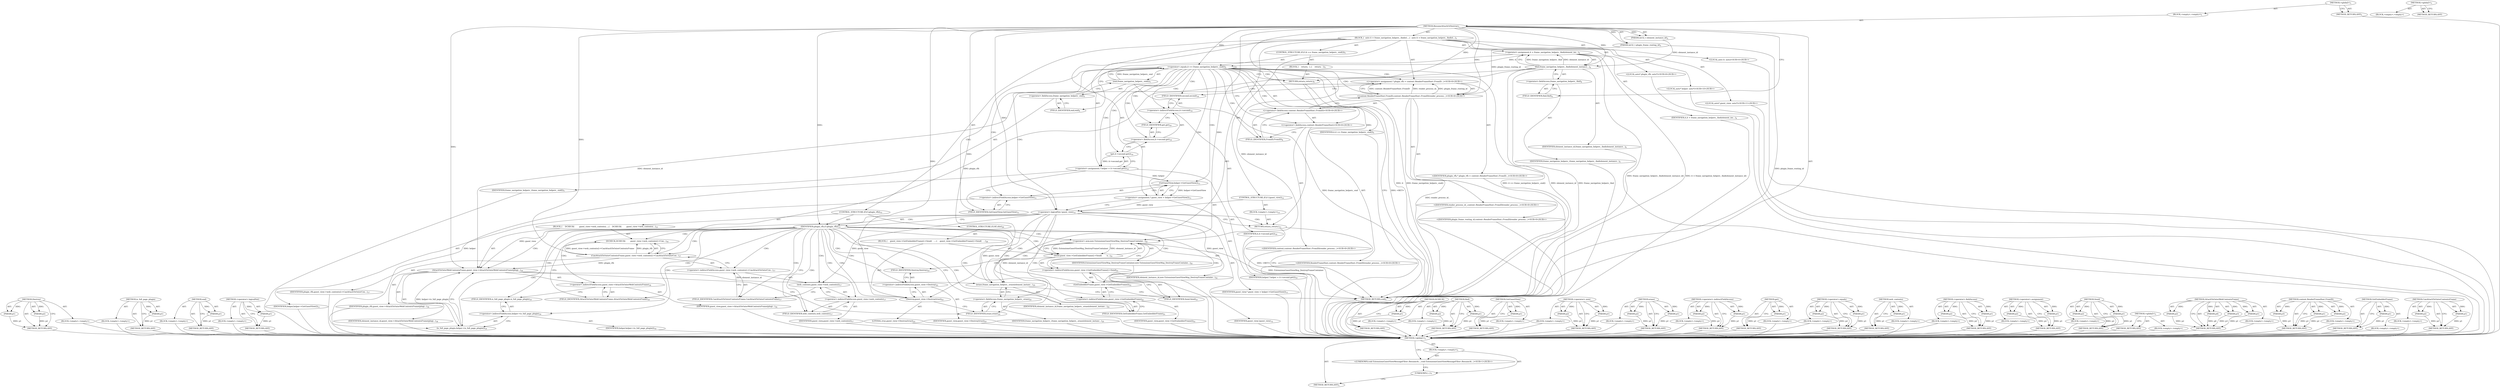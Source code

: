 digraph "&lt;global&gt;" {
vulnerable_217 [label=<(METHOD,Destroy)>];
vulnerable_218 [label=<(PARAM,p1)>];
vulnerable_219 [label=<(PARAM,p2)>];
vulnerable_220 [label=<(BLOCK,&lt;empty&gt;,&lt;empty&gt;)>];
vulnerable_221 [label=<(METHOD_RETURN,ANY)>];
vulnerable_199 [label=<(METHOD,is_full_page_plugin)>];
vulnerable_200 [label=<(PARAM,p1)>];
vulnerable_201 [label=<(BLOCK,&lt;empty&gt;,&lt;empty&gt;)>];
vulnerable_202 [label=<(METHOD_RETURN,ANY)>];
vulnerable_152 [label=<(METHOD,end)>];
vulnerable_153 [label=<(PARAM,p1)>];
vulnerable_154 [label=<(BLOCK,&lt;empty&gt;,&lt;empty&gt;)>];
vulnerable_155 [label=<(METHOD_RETURN,ANY)>];
vulnerable_175 [label=<(METHOD,&lt;operator&gt;.logicalNot)>];
vulnerable_176 [label=<(PARAM,p1)>];
vulnerable_177 [label=<(BLOCK,&lt;empty&gt;,&lt;empty&gt;)>];
vulnerable_178 [label=<(METHOD_RETURN,ANY)>];
vulnerable_6 [label=<(METHOD,&lt;global&gt;)<SUB>1</SUB>>];
vulnerable_7 [label=<(BLOCK,&lt;empty&gt;,&lt;empty&gt;)<SUB>1</SUB>>];
vulnerable_8 [label=<(METHOD,ResumeAttachOrDestroy)<SUB>1</SUB>>];
vulnerable_9 [label=<(PARAM,int32_t element_instance_id)<SUB>2</SUB>>];
vulnerable_10 [label=<(PARAM,int32_t plugin_frame_routing_id)<SUB>3</SUB>>];
vulnerable_11 [label=<(BLOCK,{
  auto it = frame_navigation_helpers_.find(el...,{
  auto it = frame_navigation_helpers_.find(el...)<SUB>3</SUB>>];
vulnerable_12 [label="<(LOCAL,auto it: auto)<SUB>4</SUB>>"];
vulnerable_13 [label=<(&lt;operator&gt;.assignment,it = frame_navigation_helpers_.find(element_ins...)<SUB>4</SUB>>];
vulnerable_14 [label=<(IDENTIFIER,it,it = frame_navigation_helpers_.find(element_ins...)<SUB>4</SUB>>];
vulnerable_15 [label=<(find,frame_navigation_helpers_.find(element_instance...)<SUB>4</SUB>>];
vulnerable_16 [label=<(&lt;operator&gt;.fieldAccess,frame_navigation_helpers_.find)<SUB>4</SUB>>];
vulnerable_17 [label=<(IDENTIFIER,frame_navigation_helpers_,frame_navigation_helpers_.find(element_instance...)<SUB>4</SUB>>];
vulnerable_18 [label=<(FIELD_IDENTIFIER,find,find)<SUB>4</SUB>>];
vulnerable_19 [label=<(IDENTIFIER,element_instance_id,frame_navigation_helpers_.find(element_instance...)<SUB>4</SUB>>];
vulnerable_20 [label=<(CONTROL_STRUCTURE,IF,if (it == frame_navigation_helpers_.end()))<SUB>5</SUB>>];
vulnerable_21 [label=<(&lt;operator&gt;.equals,it == frame_navigation_helpers_.end())<SUB>5</SUB>>];
vulnerable_22 [label=<(IDENTIFIER,it,it == frame_navigation_helpers_.end())<SUB>5</SUB>>];
vulnerable_23 [label=<(end,frame_navigation_helpers_.end())<SUB>5</SUB>>];
vulnerable_24 [label=<(&lt;operator&gt;.fieldAccess,frame_navigation_helpers_.end)<SUB>5</SUB>>];
vulnerable_25 [label=<(IDENTIFIER,frame_navigation_helpers_,frame_navigation_helpers_.end())<SUB>5</SUB>>];
vulnerable_26 [label=<(FIELD_IDENTIFIER,end,end)<SUB>5</SUB>>];
vulnerable_27 [label=<(BLOCK,{
    return;
  },{
    return;
  })<SUB>5</SUB>>];
vulnerable_28 [label=<(RETURN,return;,return;)<SUB>6</SUB>>];
vulnerable_29 [label="<(LOCAL,auto* plugin_rfh: auto*)<SUB>8</SUB>>"];
vulnerable_30 [label="<(&lt;operator&gt;.assignment,* plugin_rfh = content::RenderFrameHost::FromID...)<SUB>8</SUB>>"];
vulnerable_31 [label="<(IDENTIFIER,plugin_rfh,* plugin_rfh = content::RenderFrameHost::FromID...)<SUB>8</SUB>>"];
vulnerable_32 [label="<(content.RenderFrameHost.FromID,content::RenderFrameHost::FromID(render_process...)<SUB>8</SUB>>"];
vulnerable_33 [label="<(&lt;operator&gt;.fieldAccess,content::RenderFrameHost::FromID)<SUB>8</SUB>>"];
vulnerable_34 [label="<(&lt;operator&gt;.fieldAccess,content::RenderFrameHost)<SUB>8</SUB>>"];
vulnerable_35 [label="<(IDENTIFIER,content,content::RenderFrameHost::FromID(render_process...)<SUB>8</SUB>>"];
vulnerable_36 [label="<(IDENTIFIER,RenderFrameHost,content::RenderFrameHost::FromID(render_process...)<SUB>8</SUB>>"];
vulnerable_37 [label=<(FIELD_IDENTIFIER,FromID,FromID)<SUB>8</SUB>>];
vulnerable_38 [label="<(IDENTIFIER,render_process_id_,content::RenderFrameHost::FromID(render_process...)<SUB>8</SUB>>"];
vulnerable_39 [label="<(IDENTIFIER,plugin_frame_routing_id,content::RenderFrameHost::FromID(render_process...)<SUB>9</SUB>>"];
vulnerable_40 [label="<(LOCAL,auto* helper: auto*)<SUB>10</SUB>>"];
vulnerable_41 [label=<(&lt;operator&gt;.assignment,* helper = it-&gt;second.get())<SUB>10</SUB>>];
vulnerable_42 [label=<(IDENTIFIER,helper,* helper = it-&gt;second.get())<SUB>10</SUB>>];
vulnerable_43 [label=<(get,it-&gt;second.get())<SUB>10</SUB>>];
vulnerable_44 [label=<(&lt;operator&gt;.fieldAccess,it-&gt;second.get)<SUB>10</SUB>>];
vulnerable_45 [label=<(&lt;operator&gt;.indirectFieldAccess,it-&gt;second)<SUB>10</SUB>>];
vulnerable_46 [label=<(IDENTIFIER,it,it-&gt;second.get())<SUB>10</SUB>>];
vulnerable_47 [label=<(FIELD_IDENTIFIER,second,second)<SUB>10</SUB>>];
vulnerable_48 [label=<(FIELD_IDENTIFIER,get,get)<SUB>10</SUB>>];
vulnerable_49 [label="<(LOCAL,auto* guest_view: auto*)<SUB>11</SUB>>"];
vulnerable_50 [label=<(&lt;operator&gt;.assignment,* guest_view = helper-&gt;GetGuestView())<SUB>11</SUB>>];
vulnerable_51 [label=<(IDENTIFIER,guest_view,* guest_view = helper-&gt;GetGuestView())<SUB>11</SUB>>];
vulnerable_52 [label=<(GetGuestView,helper-&gt;GetGuestView())<SUB>11</SUB>>];
vulnerable_53 [label=<(&lt;operator&gt;.indirectFieldAccess,helper-&gt;GetGuestView)<SUB>11</SUB>>];
vulnerable_54 [label=<(IDENTIFIER,helper,helper-&gt;GetGuestView())<SUB>11</SUB>>];
vulnerable_55 [label=<(FIELD_IDENTIFIER,GetGuestView,GetGuestView)<SUB>11</SUB>>];
vulnerable_56 [label=<(CONTROL_STRUCTURE,IF,if (!guest_view))<SUB>12</SUB>>];
vulnerable_57 [label=<(&lt;operator&gt;.logicalNot,!guest_view)<SUB>12</SUB>>];
vulnerable_58 [label=<(IDENTIFIER,guest_view,!guest_view)<SUB>12</SUB>>];
vulnerable_59 [label=<(BLOCK,&lt;empty&gt;,&lt;empty&gt;)<SUB>13</SUB>>];
vulnerable_60 [label=<(RETURN,return;,return;)<SUB>13</SUB>>];
vulnerable_61 [label=<(CONTROL_STRUCTURE,IF,if (plugin_rfh))<SUB>15</SUB>>];
vulnerable_62 [label=<(IDENTIFIER,plugin_rfh,if (plugin_rfh))<SUB>15</SUB>>];
vulnerable_63 [label=<(BLOCK,{
    DCHECK(
        guest_view-&gt;web_contents(...,{
    DCHECK(
        guest_view-&gt;web_contents(...)<SUB>15</SUB>>];
vulnerable_64 [label=<(DCHECK,DCHECK(
        guest_view-&gt;web_contents()-&gt;Can...)<SUB>16</SUB>>];
vulnerable_65 [label=<(CanAttachToOuterContentsFrame,guest_view-&gt;web_contents()-&gt;CanAttachToOuterCon...)<SUB>17</SUB>>];
vulnerable_66 [label=<(&lt;operator&gt;.indirectFieldAccess,guest_view-&gt;web_contents()-&gt;CanAttachToOuterCon...)<SUB>17</SUB>>];
vulnerable_67 [label=<(web_contents,guest_view-&gt;web_contents())<SUB>17</SUB>>];
vulnerable_68 [label=<(&lt;operator&gt;.indirectFieldAccess,guest_view-&gt;web_contents)<SUB>17</SUB>>];
vulnerable_69 [label=<(IDENTIFIER,guest_view,guest_view-&gt;web_contents())<SUB>17</SUB>>];
vulnerable_70 [label=<(FIELD_IDENTIFIER,web_contents,web_contents)<SUB>17</SUB>>];
vulnerable_71 [label=<(FIELD_IDENTIFIER,CanAttachToOuterContentsFrame,CanAttachToOuterContentsFrame)<SUB>17</SUB>>];
vulnerable_72 [label=<(IDENTIFIER,plugin_rfh,guest_view-&gt;web_contents()-&gt;CanAttachToOuterCon...)<SUB>17</SUB>>];
vulnerable_73 [label=<(AttachToOuterWebContentsFrame,guest_view-&gt;AttachToOuterWebContentsFrame(plugi...)<SUB>18</SUB>>];
vulnerable_74 [label=<(&lt;operator&gt;.indirectFieldAccess,guest_view-&gt;AttachToOuterWebContentsFrame)<SUB>18</SUB>>];
vulnerable_75 [label=<(IDENTIFIER,guest_view,guest_view-&gt;AttachToOuterWebContentsFrame(plugi...)<SUB>18</SUB>>];
vulnerable_76 [label=<(FIELD_IDENTIFIER,AttachToOuterWebContentsFrame,AttachToOuterWebContentsFrame)<SUB>18</SUB>>];
vulnerable_77 [label=<(IDENTIFIER,plugin_rfh,guest_view-&gt;AttachToOuterWebContentsFrame(plugi...)<SUB>18</SUB>>];
vulnerable_78 [label=<(IDENTIFIER,element_instance_id,guest_view-&gt;AttachToOuterWebContentsFrame(plugi...)<SUB>18</SUB>>];
vulnerable_79 [label=<(is_full_page_plugin,helper-&gt;is_full_page_plugin())<SUB>19</SUB>>];
vulnerable_80 [label=<(&lt;operator&gt;.indirectFieldAccess,helper-&gt;is_full_page_plugin)<SUB>19</SUB>>];
vulnerable_81 [label=<(IDENTIFIER,helper,helper-&gt;is_full_page_plugin())<SUB>19</SUB>>];
vulnerable_82 [label=<(FIELD_IDENTIFIER,is_full_page_plugin,is_full_page_plugin)<SUB>19</SUB>>];
vulnerable_83 [label=<(CONTROL_STRUCTURE,ELSE,else)<SUB>20</SUB>>];
vulnerable_84 [label=<(BLOCK,{
    guest_view-&gt;GetEmbedderFrame()-&gt;Send(
   ...,{
    guest_view-&gt;GetEmbedderFrame()-&gt;Send(
   ...)<SUB>20</SUB>>];
vulnerable_85 [label=<(Send,guest_view-&gt;GetEmbedderFrame()-&gt;Send(
        n...)<SUB>21</SUB>>];
vulnerable_86 [label=<(&lt;operator&gt;.indirectFieldAccess,guest_view-&gt;GetEmbedderFrame()-&gt;Send)<SUB>21</SUB>>];
vulnerable_87 [label=<(GetEmbedderFrame,guest_view-&gt;GetEmbedderFrame())<SUB>21</SUB>>];
vulnerable_88 [label=<(&lt;operator&gt;.indirectFieldAccess,guest_view-&gt;GetEmbedderFrame)<SUB>21</SUB>>];
vulnerable_89 [label=<(IDENTIFIER,guest_view,guest_view-&gt;GetEmbedderFrame())<SUB>21</SUB>>];
vulnerable_90 [label=<(FIELD_IDENTIFIER,GetEmbedderFrame,GetEmbedderFrame)<SUB>21</SUB>>];
vulnerable_91 [label=<(FIELD_IDENTIFIER,Send,Send)<SUB>21</SUB>>];
vulnerable_92 [label=<(&lt;operator&gt;.new,new ExtensionsGuestViewMsg_DestroyFrameContaine...)<SUB>22</SUB>>];
vulnerable_93 [label=<(IDENTIFIER,ExtensionsGuestViewMsg_DestroyFrameContainer,new ExtensionsGuestViewMsg_DestroyFrameContaine...)<SUB>22</SUB>>];
vulnerable_94 [label=<(IDENTIFIER,element_instance_id,new ExtensionsGuestViewMsg_DestroyFrameContaine...)<SUB>22</SUB>>];
vulnerable_95 [label=<(Destroy,guest_view-&gt;Destroy(true))<SUB>23</SUB>>];
vulnerable_96 [label=<(&lt;operator&gt;.indirectFieldAccess,guest_view-&gt;Destroy)<SUB>23</SUB>>];
vulnerable_97 [label=<(IDENTIFIER,guest_view,guest_view-&gt;Destroy(true))<SUB>23</SUB>>];
vulnerable_98 [label=<(FIELD_IDENTIFIER,Destroy,Destroy)<SUB>23</SUB>>];
vulnerable_99 [label=<(LITERAL,true,guest_view-&gt;Destroy(true))<SUB>23</SUB>>];
vulnerable_100 [label=<(erase,frame_navigation_helpers_.erase(element_instanc...)<SUB>25</SUB>>];
vulnerable_101 [label=<(&lt;operator&gt;.fieldAccess,frame_navigation_helpers_.erase)<SUB>25</SUB>>];
vulnerable_102 [label=<(IDENTIFIER,frame_navigation_helpers_,frame_navigation_helpers_.erase(element_instanc...)<SUB>25</SUB>>];
vulnerable_103 [label=<(FIELD_IDENTIFIER,erase,erase)<SUB>25</SUB>>];
vulnerable_104 [label=<(IDENTIFIER,element_instance_id,frame_navigation_helpers_.erase(element_instanc...)<SUB>25</SUB>>];
vulnerable_105 [label=<(METHOD_RETURN,void)<SUB>1</SUB>>];
vulnerable_107 [label=<(METHOD_RETURN,ANY)<SUB>1</SUB>>];
vulnerable_179 [label=<(METHOD,DCHECK)>];
vulnerable_180 [label=<(PARAM,p1)>];
vulnerable_181 [label=<(BLOCK,&lt;empty&gt;,&lt;empty&gt;)>];
vulnerable_182 [label=<(METHOD_RETURN,ANY)>];
vulnerable_137 [label=<(METHOD,find)>];
vulnerable_138 [label=<(PARAM,p1)>];
vulnerable_139 [label=<(PARAM,p2)>];
vulnerable_140 [label=<(BLOCK,&lt;empty&gt;,&lt;empty&gt;)>];
vulnerable_141 [label=<(METHOD_RETURN,ANY)>];
vulnerable_171 [label=<(METHOD,GetGuestView)>];
vulnerable_172 [label=<(PARAM,p1)>];
vulnerable_173 [label=<(BLOCK,&lt;empty&gt;,&lt;empty&gt;)>];
vulnerable_174 [label=<(METHOD_RETURN,ANY)>];
vulnerable_212 [label=<(METHOD,&lt;operator&gt;.new)>];
vulnerable_213 [label=<(PARAM,p1)>];
vulnerable_214 [label=<(PARAM,p2)>];
vulnerable_215 [label=<(BLOCK,&lt;empty&gt;,&lt;empty&gt;)>];
vulnerable_216 [label=<(METHOD_RETURN,ANY)>];
vulnerable_222 [label=<(METHOD,erase)>];
vulnerable_223 [label=<(PARAM,p1)>];
vulnerable_224 [label=<(PARAM,p2)>];
vulnerable_225 [label=<(BLOCK,&lt;empty&gt;,&lt;empty&gt;)>];
vulnerable_226 [label=<(METHOD_RETURN,ANY)>];
vulnerable_166 [label=<(METHOD,&lt;operator&gt;.indirectFieldAccess)>];
vulnerable_167 [label=<(PARAM,p1)>];
vulnerable_168 [label=<(PARAM,p2)>];
vulnerable_169 [label=<(BLOCK,&lt;empty&gt;,&lt;empty&gt;)>];
vulnerable_170 [label=<(METHOD_RETURN,ANY)>];
vulnerable_162 [label=<(METHOD,get)>];
vulnerable_163 [label=<(PARAM,p1)>];
vulnerable_164 [label=<(BLOCK,&lt;empty&gt;,&lt;empty&gt;)>];
vulnerable_165 [label=<(METHOD_RETURN,ANY)>];
vulnerable_147 [label=<(METHOD,&lt;operator&gt;.equals)>];
vulnerable_148 [label=<(PARAM,p1)>];
vulnerable_149 [label=<(PARAM,p2)>];
vulnerable_150 [label=<(BLOCK,&lt;empty&gt;,&lt;empty&gt;)>];
vulnerable_151 [label=<(METHOD_RETURN,ANY)>];
vulnerable_188 [label=<(METHOD,web_contents)>];
vulnerable_189 [label=<(PARAM,p1)>];
vulnerable_190 [label=<(BLOCK,&lt;empty&gt;,&lt;empty&gt;)>];
vulnerable_191 [label=<(METHOD_RETURN,ANY)>];
vulnerable_142 [label=<(METHOD,&lt;operator&gt;.fieldAccess)>];
vulnerable_143 [label=<(PARAM,p1)>];
vulnerable_144 [label=<(PARAM,p2)>];
vulnerable_145 [label=<(BLOCK,&lt;empty&gt;,&lt;empty&gt;)>];
vulnerable_146 [label=<(METHOD_RETURN,ANY)>];
vulnerable_132 [label=<(METHOD,&lt;operator&gt;.assignment)>];
vulnerable_133 [label=<(PARAM,p1)>];
vulnerable_134 [label=<(PARAM,p2)>];
vulnerable_135 [label=<(BLOCK,&lt;empty&gt;,&lt;empty&gt;)>];
vulnerable_136 [label=<(METHOD_RETURN,ANY)>];
vulnerable_126 [label=<(METHOD,&lt;global&gt;)<SUB>1</SUB>>];
vulnerable_127 [label=<(BLOCK,&lt;empty&gt;,&lt;empty&gt;)>];
vulnerable_128 [label=<(METHOD_RETURN,ANY)>];
vulnerable_203 [label=<(METHOD,Send)>];
vulnerable_204 [label=<(PARAM,p1)>];
vulnerable_205 [label=<(PARAM,p2)>];
vulnerable_206 [label=<(BLOCK,&lt;empty&gt;,&lt;empty&gt;)>];
vulnerable_207 [label=<(METHOD_RETURN,ANY)>];
vulnerable_192 [label=<(METHOD,AttachToOuterWebContentsFrame)>];
vulnerable_193 [label=<(PARAM,p1)>];
vulnerable_194 [label=<(PARAM,p2)>];
vulnerable_195 [label=<(PARAM,p3)>];
vulnerable_196 [label=<(PARAM,p4)>];
vulnerable_197 [label=<(BLOCK,&lt;empty&gt;,&lt;empty&gt;)>];
vulnerable_198 [label=<(METHOD_RETURN,ANY)>];
vulnerable_156 [label=<(METHOD,content.RenderFrameHost.FromID)>];
vulnerable_157 [label=<(PARAM,p1)>];
vulnerable_158 [label=<(PARAM,p2)>];
vulnerable_159 [label=<(PARAM,p3)>];
vulnerable_160 [label=<(BLOCK,&lt;empty&gt;,&lt;empty&gt;)>];
vulnerable_161 [label=<(METHOD_RETURN,ANY)>];
vulnerable_208 [label=<(METHOD,GetEmbedderFrame)>];
vulnerable_209 [label=<(PARAM,p1)>];
vulnerable_210 [label=<(BLOCK,&lt;empty&gt;,&lt;empty&gt;)>];
vulnerable_211 [label=<(METHOD_RETURN,ANY)>];
vulnerable_183 [label=<(METHOD,CanAttachToOuterContentsFrame)>];
vulnerable_184 [label=<(PARAM,p1)>];
vulnerable_185 [label=<(PARAM,p2)>];
vulnerable_186 [label=<(BLOCK,&lt;empty&gt;,&lt;empty&gt;)>];
vulnerable_187 [label=<(METHOD_RETURN,ANY)>];
fixed_6 [label=<(METHOD,&lt;global&gt;)<SUB>1</SUB>>];
fixed_7 [label=<(BLOCK,&lt;empty&gt;,&lt;empty&gt;)<SUB>1</SUB>>];
fixed_8 [label="<(UNKNOWN,void ExtensionsGuestViewMessageFilter::ResumeAt...,void ExtensionsGuestViewMessageFilter::ResumeAt...)<SUB>1</SUB>>"];
fixed_9 [label=<(UNKNOWN,},})<SUB>7</SUB>>];
fixed_10 [label=<(METHOD_RETURN,ANY)<SUB>1</SUB>>];
fixed_15 [label=<(METHOD,&lt;global&gt;)<SUB>1</SUB>>];
fixed_16 [label=<(BLOCK,&lt;empty&gt;,&lt;empty&gt;)>];
fixed_17 [label=<(METHOD_RETURN,ANY)>];
vulnerable_217 -> vulnerable_218  [key=0, label="AST: "];
vulnerable_217 -> vulnerable_218  [key=1, label="DDG: "];
vulnerable_217 -> vulnerable_220  [key=0, label="AST: "];
vulnerable_217 -> vulnerable_219  [key=0, label="AST: "];
vulnerable_217 -> vulnerable_219  [key=1, label="DDG: "];
vulnerable_217 -> vulnerable_221  [key=0, label="AST: "];
vulnerable_217 -> vulnerable_221  [key=1, label="CFG: "];
vulnerable_218 -> vulnerable_221  [key=0, label="DDG: p1"];
vulnerable_219 -> vulnerable_221  [key=0, label="DDG: p2"];
vulnerable_220 -> fixed_6  [key=0];
vulnerable_221 -> fixed_6  [key=0];
vulnerable_199 -> vulnerable_200  [key=0, label="AST: "];
vulnerable_199 -> vulnerable_200  [key=1, label="DDG: "];
vulnerable_199 -> vulnerable_201  [key=0, label="AST: "];
vulnerable_199 -> vulnerable_202  [key=0, label="AST: "];
vulnerable_199 -> vulnerable_202  [key=1, label="CFG: "];
vulnerable_200 -> vulnerable_202  [key=0, label="DDG: p1"];
vulnerable_201 -> fixed_6  [key=0];
vulnerable_202 -> fixed_6  [key=0];
vulnerable_152 -> vulnerable_153  [key=0, label="AST: "];
vulnerable_152 -> vulnerable_153  [key=1, label="DDG: "];
vulnerable_152 -> vulnerable_154  [key=0, label="AST: "];
vulnerable_152 -> vulnerable_155  [key=0, label="AST: "];
vulnerable_152 -> vulnerable_155  [key=1, label="CFG: "];
vulnerable_153 -> vulnerable_155  [key=0, label="DDG: p1"];
vulnerable_154 -> fixed_6  [key=0];
vulnerable_155 -> fixed_6  [key=0];
vulnerable_175 -> vulnerable_176  [key=0, label="AST: "];
vulnerable_175 -> vulnerable_176  [key=1, label="DDG: "];
vulnerable_175 -> vulnerable_177  [key=0, label="AST: "];
vulnerable_175 -> vulnerable_178  [key=0, label="AST: "];
vulnerable_175 -> vulnerable_178  [key=1, label="CFG: "];
vulnerable_176 -> vulnerable_178  [key=0, label="DDG: p1"];
vulnerable_177 -> fixed_6  [key=0];
vulnerable_178 -> fixed_6  [key=0];
vulnerable_6 -> vulnerable_7  [key=0, label="AST: "];
vulnerable_6 -> vulnerable_107  [key=0, label="AST: "];
vulnerable_6 -> vulnerable_107  [key=1, label="CFG: "];
vulnerable_7 -> vulnerable_8  [key=0, label="AST: "];
vulnerable_8 -> vulnerable_9  [key=0, label="AST: "];
vulnerable_8 -> vulnerable_9  [key=1, label="DDG: "];
vulnerable_8 -> vulnerable_10  [key=0, label="AST: "];
vulnerable_8 -> vulnerable_10  [key=1, label="DDG: "];
vulnerable_8 -> vulnerable_11  [key=0, label="AST: "];
vulnerable_8 -> vulnerable_105  [key=0, label="AST: "];
vulnerable_8 -> vulnerable_18  [key=0, label="CFG: "];
vulnerable_8 -> vulnerable_62  [key=0, label="DDG: "];
vulnerable_8 -> vulnerable_100  [key=0, label="DDG: "];
vulnerable_8 -> vulnerable_15  [key=0, label="DDG: "];
vulnerable_8 -> vulnerable_21  [key=0, label="DDG: "];
vulnerable_8 -> vulnerable_28  [key=0, label="DDG: "];
vulnerable_8 -> vulnerable_32  [key=0, label="DDG: "];
vulnerable_8 -> vulnerable_57  [key=0, label="DDG: "];
vulnerable_8 -> vulnerable_60  [key=0, label="DDG: "];
vulnerable_8 -> vulnerable_73  [key=0, label="DDG: "];
vulnerable_8 -> vulnerable_65  [key=0, label="DDG: "];
vulnerable_8 -> vulnerable_95  [key=0, label="DDG: "];
vulnerable_8 -> vulnerable_92  [key=0, label="DDG: "];
vulnerable_9 -> vulnerable_15  [key=0, label="DDG: element_instance_id"];
vulnerable_10 -> vulnerable_105  [key=0, label="DDG: plugin_frame_routing_id"];
vulnerable_10 -> vulnerable_32  [key=0, label="DDG: plugin_frame_routing_id"];
vulnerable_11 -> vulnerable_12  [key=0, label="AST: "];
vulnerable_11 -> vulnerable_13  [key=0, label="AST: "];
vulnerable_11 -> vulnerable_20  [key=0, label="AST: "];
vulnerable_11 -> vulnerable_29  [key=0, label="AST: "];
vulnerable_11 -> vulnerable_30  [key=0, label="AST: "];
vulnerable_11 -> vulnerable_40  [key=0, label="AST: "];
vulnerable_11 -> vulnerable_41  [key=0, label="AST: "];
vulnerable_11 -> vulnerable_49  [key=0, label="AST: "];
vulnerable_11 -> vulnerable_50  [key=0, label="AST: "];
vulnerable_11 -> vulnerable_56  [key=0, label="AST: "];
vulnerable_11 -> vulnerable_61  [key=0, label="AST: "];
vulnerable_11 -> vulnerable_100  [key=0, label="AST: "];
vulnerable_12 -> fixed_6  [key=0];
vulnerable_13 -> vulnerable_14  [key=0, label="AST: "];
vulnerable_13 -> vulnerable_15  [key=0, label="AST: "];
vulnerable_13 -> vulnerable_26  [key=0, label="CFG: "];
vulnerable_13 -> vulnerable_105  [key=0, label="DDG: frame_navigation_helpers_.find(element_instance_id)"];
vulnerable_13 -> vulnerable_105  [key=1, label="DDG: it = frame_navigation_helpers_.find(element_instance_id)"];
vulnerable_13 -> vulnerable_21  [key=0, label="DDG: it"];
vulnerable_14 -> fixed_6  [key=0];
vulnerable_15 -> vulnerable_16  [key=0, label="AST: "];
vulnerable_15 -> vulnerable_19  [key=0, label="AST: "];
vulnerable_15 -> vulnerable_13  [key=0, label="CFG: "];
vulnerable_15 -> vulnerable_13  [key=1, label="DDG: frame_navigation_helpers_.find"];
vulnerable_15 -> vulnerable_13  [key=2, label="DDG: element_instance_id"];
vulnerable_15 -> vulnerable_105  [key=0, label="DDG: frame_navigation_helpers_.find"];
vulnerable_15 -> vulnerable_105  [key=1, label="DDG: element_instance_id"];
vulnerable_15 -> vulnerable_73  [key=0, label="DDG: element_instance_id"];
vulnerable_15 -> vulnerable_92  [key=0, label="DDG: element_instance_id"];
vulnerable_16 -> vulnerable_17  [key=0, label="AST: "];
vulnerable_16 -> vulnerable_18  [key=0, label="AST: "];
vulnerable_16 -> vulnerable_15  [key=0, label="CFG: "];
vulnerable_17 -> fixed_6  [key=0];
vulnerable_18 -> vulnerable_16  [key=0, label="CFG: "];
vulnerable_19 -> fixed_6  [key=0];
vulnerable_20 -> vulnerable_21  [key=0, label="AST: "];
vulnerable_20 -> vulnerable_27  [key=0, label="AST: "];
vulnerable_21 -> vulnerable_22  [key=0, label="AST: "];
vulnerable_21 -> vulnerable_23  [key=0, label="AST: "];
vulnerable_21 -> vulnerable_28  [key=0, label="CFG: "];
vulnerable_21 -> vulnerable_28  [key=1, label="CDG: "];
vulnerable_21 -> vulnerable_34  [key=0, label="CFG: "];
vulnerable_21 -> vulnerable_34  [key=1, label="CDG: "];
vulnerable_21 -> vulnerable_105  [key=0, label="DDG: it"];
vulnerable_21 -> vulnerable_105  [key=1, label="DDG: frame_navigation_helpers_.end()"];
vulnerable_21 -> vulnerable_105  [key=2, label="DDG: it == frame_navigation_helpers_.end()"];
vulnerable_21 -> vulnerable_47  [key=0, label="CDG: "];
vulnerable_21 -> vulnerable_30  [key=0, label="CDG: "];
vulnerable_21 -> vulnerable_48  [key=0, label="CDG: "];
vulnerable_21 -> vulnerable_32  [key=0, label="CDG: "];
vulnerable_21 -> vulnerable_57  [key=0, label="CDG: "];
vulnerable_21 -> vulnerable_52  [key=0, label="CDG: "];
vulnerable_21 -> vulnerable_37  [key=0, label="CDG: "];
vulnerable_21 -> vulnerable_45  [key=0, label="CDG: "];
vulnerable_21 -> vulnerable_50  [key=0, label="CDG: "];
vulnerable_21 -> vulnerable_44  [key=0, label="CDG: "];
vulnerable_21 -> vulnerable_43  [key=0, label="CDG: "];
vulnerable_21 -> vulnerable_33  [key=0, label="CDG: "];
vulnerable_21 -> vulnerable_53  [key=0, label="CDG: "];
vulnerable_21 -> vulnerable_41  [key=0, label="CDG: "];
vulnerable_21 -> vulnerable_55  [key=0, label="CDG: "];
vulnerable_22 -> fixed_6  [key=0];
vulnerable_23 -> vulnerable_24  [key=0, label="AST: "];
vulnerable_23 -> vulnerable_21  [key=0, label="CFG: "];
vulnerable_23 -> vulnerable_21  [key=1, label="DDG: frame_navigation_helpers_.end"];
vulnerable_23 -> vulnerable_105  [key=0, label="DDG: frame_navigation_helpers_.end"];
vulnerable_24 -> vulnerable_25  [key=0, label="AST: "];
vulnerable_24 -> vulnerable_26  [key=0, label="AST: "];
vulnerable_24 -> vulnerable_23  [key=0, label="CFG: "];
vulnerable_25 -> fixed_6  [key=0];
vulnerable_26 -> vulnerable_24  [key=0, label="CFG: "];
vulnerable_27 -> vulnerable_28  [key=0, label="AST: "];
vulnerable_28 -> vulnerable_105  [key=0, label="CFG: "];
vulnerable_28 -> vulnerable_105  [key=1, label="DDG: &lt;RET&gt;"];
vulnerable_29 -> fixed_6  [key=0];
vulnerable_30 -> vulnerable_31  [key=0, label="AST: "];
vulnerable_30 -> vulnerable_32  [key=0, label="AST: "];
vulnerable_30 -> vulnerable_47  [key=0, label="CFG: "];
vulnerable_30 -> vulnerable_65  [key=0, label="DDG: plugin_rfh"];
vulnerable_31 -> fixed_6  [key=0];
vulnerable_32 -> vulnerable_33  [key=0, label="AST: "];
vulnerable_32 -> vulnerable_38  [key=0, label="AST: "];
vulnerable_32 -> vulnerable_39  [key=0, label="AST: "];
vulnerable_32 -> vulnerable_30  [key=0, label="CFG: "];
vulnerable_32 -> vulnerable_30  [key=1, label="DDG: content::RenderFrameHost::FromID"];
vulnerable_32 -> vulnerable_30  [key=2, label="DDG: render_process_id_"];
vulnerable_32 -> vulnerable_30  [key=3, label="DDG: plugin_frame_routing_id"];
vulnerable_32 -> vulnerable_105  [key=0, label="DDG: render_process_id_"];
vulnerable_33 -> vulnerable_34  [key=0, label="AST: "];
vulnerable_33 -> vulnerable_37  [key=0, label="AST: "];
vulnerable_33 -> vulnerable_32  [key=0, label="CFG: "];
vulnerable_34 -> vulnerable_35  [key=0, label="AST: "];
vulnerable_34 -> vulnerable_36  [key=0, label="AST: "];
vulnerable_34 -> vulnerable_37  [key=0, label="CFG: "];
vulnerable_35 -> fixed_6  [key=0];
vulnerable_36 -> fixed_6  [key=0];
vulnerable_37 -> vulnerable_33  [key=0, label="CFG: "];
vulnerable_38 -> fixed_6  [key=0];
vulnerable_39 -> fixed_6  [key=0];
vulnerable_40 -> fixed_6  [key=0];
vulnerable_41 -> vulnerable_42  [key=0, label="AST: "];
vulnerable_41 -> vulnerable_43  [key=0, label="AST: "];
vulnerable_41 -> vulnerable_55  [key=0, label="CFG: "];
vulnerable_41 -> vulnerable_52  [key=0, label="DDG: helper"];
vulnerable_41 -> vulnerable_79  [key=0, label="DDG: helper"];
vulnerable_42 -> fixed_6  [key=0];
vulnerable_43 -> vulnerable_44  [key=0, label="AST: "];
vulnerable_43 -> vulnerable_41  [key=0, label="CFG: "];
vulnerable_43 -> vulnerable_41  [key=1, label="DDG: it-&gt;second.get"];
vulnerable_44 -> vulnerable_45  [key=0, label="AST: "];
vulnerable_44 -> vulnerable_48  [key=0, label="AST: "];
vulnerable_44 -> vulnerable_43  [key=0, label="CFG: "];
vulnerable_45 -> vulnerable_46  [key=0, label="AST: "];
vulnerable_45 -> vulnerable_47  [key=0, label="AST: "];
vulnerable_45 -> vulnerable_48  [key=0, label="CFG: "];
vulnerable_46 -> fixed_6  [key=0];
vulnerable_47 -> vulnerable_45  [key=0, label="CFG: "];
vulnerable_48 -> vulnerable_44  [key=0, label="CFG: "];
vulnerable_49 -> fixed_6  [key=0];
vulnerable_50 -> vulnerable_51  [key=0, label="AST: "];
vulnerable_50 -> vulnerable_52  [key=0, label="AST: "];
vulnerable_50 -> vulnerable_57  [key=0, label="CFG: "];
vulnerable_50 -> vulnerable_57  [key=1, label="DDG: guest_view"];
vulnerable_51 -> fixed_6  [key=0];
vulnerable_52 -> vulnerable_53  [key=0, label="AST: "];
vulnerable_52 -> vulnerable_50  [key=0, label="CFG: "];
vulnerable_52 -> vulnerable_50  [key=1, label="DDG: helper-&gt;GetGuestView"];
vulnerable_53 -> vulnerable_54  [key=0, label="AST: "];
vulnerable_53 -> vulnerable_55  [key=0, label="AST: "];
vulnerable_53 -> vulnerable_52  [key=0, label="CFG: "];
vulnerable_54 -> fixed_6  [key=0];
vulnerable_55 -> vulnerable_53  [key=0, label="CFG: "];
vulnerable_56 -> vulnerable_57  [key=0, label="AST: "];
vulnerable_56 -> vulnerable_59  [key=0, label="AST: "];
vulnerable_57 -> vulnerable_58  [key=0, label="AST: "];
vulnerable_57 -> vulnerable_60  [key=0, label="CFG: "];
vulnerable_57 -> vulnerable_60  [key=1, label="CDG: "];
vulnerable_57 -> vulnerable_62  [key=0, label="CFG: "];
vulnerable_57 -> vulnerable_62  [key=1, label="CDG: "];
vulnerable_57 -> vulnerable_73  [key=0, label="DDG: guest_view"];
vulnerable_57 -> vulnerable_95  [key=0, label="DDG: guest_view"];
vulnerable_57 -> vulnerable_67  [key=0, label="DDG: guest_view"];
vulnerable_57 -> vulnerable_87  [key=0, label="DDG: guest_view"];
vulnerable_57 -> vulnerable_103  [key=0, label="CDG: "];
vulnerable_57 -> vulnerable_101  [key=0, label="CDG: "];
vulnerable_57 -> vulnerable_100  [key=0, label="CDG: "];
vulnerable_58 -> fixed_6  [key=0];
vulnerable_59 -> vulnerable_60  [key=0, label="AST: "];
vulnerable_60 -> vulnerable_105  [key=0, label="CFG: "];
vulnerable_60 -> vulnerable_105  [key=1, label="DDG: &lt;RET&gt;"];
vulnerable_61 -> vulnerable_62  [key=0, label="AST: "];
vulnerable_61 -> vulnerable_63  [key=0, label="AST: "];
vulnerable_61 -> vulnerable_83  [key=0, label="AST: "];
vulnerable_62 -> vulnerable_70  [key=0, label="CFG: "];
vulnerable_62 -> vulnerable_70  [key=1, label="CDG: "];
vulnerable_62 -> vulnerable_90  [key=0, label="CFG: "];
vulnerable_62 -> vulnerable_90  [key=1, label="CDG: "];
vulnerable_62 -> vulnerable_68  [key=0, label="CDG: "];
vulnerable_62 -> vulnerable_73  [key=0, label="CDG: "];
vulnerable_62 -> vulnerable_96  [key=0, label="CDG: "];
vulnerable_62 -> vulnerable_64  [key=0, label="CDG: "];
vulnerable_62 -> vulnerable_66  [key=0, label="CDG: "];
vulnerable_62 -> vulnerable_98  [key=0, label="CDG: "];
vulnerable_62 -> vulnerable_85  [key=0, label="CDG: "];
vulnerable_62 -> vulnerable_67  [key=0, label="CDG: "];
vulnerable_62 -> vulnerable_74  [key=0, label="CDG: "];
vulnerable_62 -> vulnerable_95  [key=0, label="CDG: "];
vulnerable_62 -> vulnerable_92  [key=0, label="CDG: "];
vulnerable_62 -> vulnerable_76  [key=0, label="CDG: "];
vulnerable_62 -> vulnerable_65  [key=0, label="CDG: "];
vulnerable_62 -> vulnerable_87  [key=0, label="CDG: "];
vulnerable_62 -> vulnerable_91  [key=0, label="CDG: "];
vulnerable_62 -> vulnerable_82  [key=0, label="CDG: "];
vulnerable_62 -> vulnerable_79  [key=0, label="CDG: "];
vulnerable_62 -> vulnerable_80  [key=0, label="CDG: "];
vulnerable_62 -> vulnerable_71  [key=0, label="CDG: "];
vulnerable_62 -> vulnerable_88  [key=0, label="CDG: "];
vulnerable_62 -> vulnerable_86  [key=0, label="CDG: "];
vulnerable_63 -> vulnerable_64  [key=0, label="AST: "];
vulnerable_63 -> vulnerable_73  [key=0, label="AST: "];
vulnerable_64 -> vulnerable_65  [key=0, label="AST: "];
vulnerable_64 -> vulnerable_76  [key=0, label="CFG: "];
vulnerable_65 -> vulnerable_66  [key=0, label="AST: "];
vulnerable_65 -> vulnerable_72  [key=0, label="AST: "];
vulnerable_65 -> vulnerable_64  [key=0, label="CFG: "];
vulnerable_65 -> vulnerable_64  [key=1, label="DDG: guest_view-&gt;web_contents()-&gt;CanAttachToOuterContentsFrame"];
vulnerable_65 -> vulnerable_64  [key=2, label="DDG: plugin_rfh"];
vulnerable_65 -> vulnerable_73  [key=0, label="DDG: plugin_rfh"];
vulnerable_66 -> vulnerable_67  [key=0, label="AST: "];
vulnerable_66 -> vulnerable_71  [key=0, label="AST: "];
vulnerable_66 -> vulnerable_65  [key=0, label="CFG: "];
vulnerable_67 -> vulnerable_68  [key=0, label="AST: "];
vulnerable_67 -> vulnerable_71  [key=0, label="CFG: "];
vulnerable_68 -> vulnerable_69  [key=0, label="AST: "];
vulnerable_68 -> vulnerable_70  [key=0, label="AST: "];
vulnerable_68 -> vulnerable_67  [key=0, label="CFG: "];
vulnerable_69 -> fixed_6  [key=0];
vulnerable_70 -> vulnerable_68  [key=0, label="CFG: "];
vulnerable_71 -> vulnerable_66  [key=0, label="CFG: "];
vulnerable_72 -> fixed_6  [key=0];
vulnerable_73 -> vulnerable_74  [key=0, label="AST: "];
vulnerable_73 -> vulnerable_77  [key=0, label="AST: "];
vulnerable_73 -> vulnerable_78  [key=0, label="AST: "];
vulnerable_73 -> vulnerable_79  [key=0, label="AST: "];
vulnerable_73 -> vulnerable_103  [key=0, label="CFG: "];
vulnerable_73 -> vulnerable_100  [key=0, label="DDG: element_instance_id"];
vulnerable_74 -> vulnerable_75  [key=0, label="AST: "];
vulnerable_74 -> vulnerable_76  [key=0, label="AST: "];
vulnerable_74 -> vulnerable_82  [key=0, label="CFG: "];
vulnerable_75 -> fixed_6  [key=0];
vulnerable_76 -> vulnerable_74  [key=0, label="CFG: "];
vulnerable_77 -> fixed_6  [key=0];
vulnerable_78 -> fixed_6  [key=0];
vulnerable_79 -> vulnerable_80  [key=0, label="AST: "];
vulnerable_79 -> vulnerable_73  [key=0, label="CFG: "];
vulnerable_79 -> vulnerable_73  [key=1, label="DDG: helper-&gt;is_full_page_plugin"];
vulnerable_80 -> vulnerable_81  [key=0, label="AST: "];
vulnerable_80 -> vulnerable_82  [key=0, label="AST: "];
vulnerable_80 -> vulnerable_79  [key=0, label="CFG: "];
vulnerable_81 -> fixed_6  [key=0];
vulnerable_82 -> vulnerable_80  [key=0, label="CFG: "];
vulnerable_83 -> vulnerable_84  [key=0, label="AST: "];
vulnerable_84 -> vulnerable_85  [key=0, label="AST: "];
vulnerable_84 -> vulnerable_95  [key=0, label="AST: "];
vulnerable_85 -> vulnerable_86  [key=0, label="AST: "];
vulnerable_85 -> vulnerable_92  [key=0, label="AST: "];
vulnerable_85 -> vulnerable_98  [key=0, label="CFG: "];
vulnerable_86 -> vulnerable_87  [key=0, label="AST: "];
vulnerable_86 -> vulnerable_91  [key=0, label="AST: "];
vulnerable_86 -> vulnerable_92  [key=0, label="CFG: "];
vulnerable_87 -> vulnerable_88  [key=0, label="AST: "];
vulnerable_87 -> vulnerable_91  [key=0, label="CFG: "];
vulnerable_88 -> vulnerable_89  [key=0, label="AST: "];
vulnerable_88 -> vulnerable_90  [key=0, label="AST: "];
vulnerable_88 -> vulnerable_87  [key=0, label="CFG: "];
vulnerable_89 -> fixed_6  [key=0];
vulnerable_90 -> vulnerable_88  [key=0, label="CFG: "];
vulnerable_91 -> vulnerable_86  [key=0, label="CFG: "];
vulnerable_92 -> vulnerable_93  [key=0, label="AST: "];
vulnerable_92 -> vulnerable_94  [key=0, label="AST: "];
vulnerable_92 -> vulnerable_85  [key=0, label="CFG: "];
vulnerable_92 -> vulnerable_85  [key=1, label="DDG: ExtensionsGuestViewMsg_DestroyFrameContainer"];
vulnerable_92 -> vulnerable_85  [key=2, label="DDG: element_instance_id"];
vulnerable_92 -> vulnerable_105  [key=0, label="DDG: ExtensionsGuestViewMsg_DestroyFrameContainer"];
vulnerable_92 -> vulnerable_100  [key=0, label="DDG: element_instance_id"];
vulnerable_93 -> fixed_6  [key=0];
vulnerable_94 -> fixed_6  [key=0];
vulnerable_95 -> vulnerable_96  [key=0, label="AST: "];
vulnerable_95 -> vulnerable_99  [key=0, label="AST: "];
vulnerable_95 -> vulnerable_103  [key=0, label="CFG: "];
vulnerable_96 -> vulnerable_97  [key=0, label="AST: "];
vulnerable_96 -> vulnerable_98  [key=0, label="AST: "];
vulnerable_96 -> vulnerable_95  [key=0, label="CFG: "];
vulnerable_97 -> fixed_6  [key=0];
vulnerable_98 -> vulnerable_96  [key=0, label="CFG: "];
vulnerable_99 -> fixed_6  [key=0];
vulnerable_100 -> vulnerable_101  [key=0, label="AST: "];
vulnerable_100 -> vulnerable_104  [key=0, label="AST: "];
vulnerable_100 -> vulnerable_105  [key=0, label="CFG: "];
vulnerable_101 -> vulnerable_102  [key=0, label="AST: "];
vulnerable_101 -> vulnerable_103  [key=0, label="AST: "];
vulnerable_101 -> vulnerable_100  [key=0, label="CFG: "];
vulnerable_102 -> fixed_6  [key=0];
vulnerable_103 -> vulnerable_101  [key=0, label="CFG: "];
vulnerable_104 -> fixed_6  [key=0];
vulnerable_105 -> fixed_6  [key=0];
vulnerable_107 -> fixed_6  [key=0];
vulnerable_179 -> vulnerable_180  [key=0, label="AST: "];
vulnerable_179 -> vulnerable_180  [key=1, label="DDG: "];
vulnerable_179 -> vulnerable_181  [key=0, label="AST: "];
vulnerable_179 -> vulnerable_182  [key=0, label="AST: "];
vulnerable_179 -> vulnerable_182  [key=1, label="CFG: "];
vulnerable_180 -> vulnerable_182  [key=0, label="DDG: p1"];
vulnerable_181 -> fixed_6  [key=0];
vulnerable_182 -> fixed_6  [key=0];
vulnerable_137 -> vulnerable_138  [key=0, label="AST: "];
vulnerable_137 -> vulnerable_138  [key=1, label="DDG: "];
vulnerable_137 -> vulnerable_140  [key=0, label="AST: "];
vulnerable_137 -> vulnerable_139  [key=0, label="AST: "];
vulnerable_137 -> vulnerable_139  [key=1, label="DDG: "];
vulnerable_137 -> vulnerable_141  [key=0, label="AST: "];
vulnerable_137 -> vulnerable_141  [key=1, label="CFG: "];
vulnerable_138 -> vulnerable_141  [key=0, label="DDG: p1"];
vulnerable_139 -> vulnerable_141  [key=0, label="DDG: p2"];
vulnerable_140 -> fixed_6  [key=0];
vulnerable_141 -> fixed_6  [key=0];
vulnerable_171 -> vulnerable_172  [key=0, label="AST: "];
vulnerable_171 -> vulnerable_172  [key=1, label="DDG: "];
vulnerable_171 -> vulnerable_173  [key=0, label="AST: "];
vulnerable_171 -> vulnerable_174  [key=0, label="AST: "];
vulnerable_171 -> vulnerable_174  [key=1, label="CFG: "];
vulnerable_172 -> vulnerable_174  [key=0, label="DDG: p1"];
vulnerable_173 -> fixed_6  [key=0];
vulnerable_174 -> fixed_6  [key=0];
vulnerable_212 -> vulnerable_213  [key=0, label="AST: "];
vulnerable_212 -> vulnerable_213  [key=1, label="DDG: "];
vulnerable_212 -> vulnerable_215  [key=0, label="AST: "];
vulnerable_212 -> vulnerable_214  [key=0, label="AST: "];
vulnerable_212 -> vulnerable_214  [key=1, label="DDG: "];
vulnerable_212 -> vulnerable_216  [key=0, label="AST: "];
vulnerable_212 -> vulnerable_216  [key=1, label="CFG: "];
vulnerable_213 -> vulnerable_216  [key=0, label="DDG: p1"];
vulnerable_214 -> vulnerable_216  [key=0, label="DDG: p2"];
vulnerable_215 -> fixed_6  [key=0];
vulnerable_216 -> fixed_6  [key=0];
vulnerable_222 -> vulnerable_223  [key=0, label="AST: "];
vulnerable_222 -> vulnerable_223  [key=1, label="DDG: "];
vulnerable_222 -> vulnerable_225  [key=0, label="AST: "];
vulnerable_222 -> vulnerable_224  [key=0, label="AST: "];
vulnerable_222 -> vulnerable_224  [key=1, label="DDG: "];
vulnerable_222 -> vulnerable_226  [key=0, label="AST: "];
vulnerable_222 -> vulnerable_226  [key=1, label="CFG: "];
vulnerable_223 -> vulnerable_226  [key=0, label="DDG: p1"];
vulnerable_224 -> vulnerable_226  [key=0, label="DDG: p2"];
vulnerable_225 -> fixed_6  [key=0];
vulnerable_226 -> fixed_6  [key=0];
vulnerable_166 -> vulnerable_167  [key=0, label="AST: "];
vulnerable_166 -> vulnerable_167  [key=1, label="DDG: "];
vulnerable_166 -> vulnerable_169  [key=0, label="AST: "];
vulnerable_166 -> vulnerable_168  [key=0, label="AST: "];
vulnerable_166 -> vulnerable_168  [key=1, label="DDG: "];
vulnerable_166 -> vulnerable_170  [key=0, label="AST: "];
vulnerable_166 -> vulnerable_170  [key=1, label="CFG: "];
vulnerable_167 -> vulnerable_170  [key=0, label="DDG: p1"];
vulnerable_168 -> vulnerable_170  [key=0, label="DDG: p2"];
vulnerable_169 -> fixed_6  [key=0];
vulnerable_170 -> fixed_6  [key=0];
vulnerable_162 -> vulnerable_163  [key=0, label="AST: "];
vulnerable_162 -> vulnerable_163  [key=1, label="DDG: "];
vulnerable_162 -> vulnerable_164  [key=0, label="AST: "];
vulnerable_162 -> vulnerable_165  [key=0, label="AST: "];
vulnerable_162 -> vulnerable_165  [key=1, label="CFG: "];
vulnerable_163 -> vulnerable_165  [key=0, label="DDG: p1"];
vulnerable_164 -> fixed_6  [key=0];
vulnerable_165 -> fixed_6  [key=0];
vulnerable_147 -> vulnerable_148  [key=0, label="AST: "];
vulnerable_147 -> vulnerable_148  [key=1, label="DDG: "];
vulnerable_147 -> vulnerable_150  [key=0, label="AST: "];
vulnerable_147 -> vulnerable_149  [key=0, label="AST: "];
vulnerable_147 -> vulnerable_149  [key=1, label="DDG: "];
vulnerable_147 -> vulnerable_151  [key=0, label="AST: "];
vulnerable_147 -> vulnerable_151  [key=1, label="CFG: "];
vulnerable_148 -> vulnerable_151  [key=0, label="DDG: p1"];
vulnerable_149 -> vulnerable_151  [key=0, label="DDG: p2"];
vulnerable_150 -> fixed_6  [key=0];
vulnerable_151 -> fixed_6  [key=0];
vulnerable_188 -> vulnerable_189  [key=0, label="AST: "];
vulnerable_188 -> vulnerable_189  [key=1, label="DDG: "];
vulnerable_188 -> vulnerable_190  [key=0, label="AST: "];
vulnerable_188 -> vulnerable_191  [key=0, label="AST: "];
vulnerable_188 -> vulnerable_191  [key=1, label="CFG: "];
vulnerable_189 -> vulnerable_191  [key=0, label="DDG: p1"];
vulnerable_190 -> fixed_6  [key=0];
vulnerable_191 -> fixed_6  [key=0];
vulnerable_142 -> vulnerable_143  [key=0, label="AST: "];
vulnerable_142 -> vulnerable_143  [key=1, label="DDG: "];
vulnerable_142 -> vulnerable_145  [key=0, label="AST: "];
vulnerable_142 -> vulnerable_144  [key=0, label="AST: "];
vulnerable_142 -> vulnerable_144  [key=1, label="DDG: "];
vulnerable_142 -> vulnerable_146  [key=0, label="AST: "];
vulnerable_142 -> vulnerable_146  [key=1, label="CFG: "];
vulnerable_143 -> vulnerable_146  [key=0, label="DDG: p1"];
vulnerable_144 -> vulnerable_146  [key=0, label="DDG: p2"];
vulnerable_145 -> fixed_6  [key=0];
vulnerable_146 -> fixed_6  [key=0];
vulnerable_132 -> vulnerable_133  [key=0, label="AST: "];
vulnerable_132 -> vulnerable_133  [key=1, label="DDG: "];
vulnerable_132 -> vulnerable_135  [key=0, label="AST: "];
vulnerable_132 -> vulnerable_134  [key=0, label="AST: "];
vulnerable_132 -> vulnerable_134  [key=1, label="DDG: "];
vulnerable_132 -> vulnerable_136  [key=0, label="AST: "];
vulnerable_132 -> vulnerable_136  [key=1, label="CFG: "];
vulnerable_133 -> vulnerable_136  [key=0, label="DDG: p1"];
vulnerable_134 -> vulnerable_136  [key=0, label="DDG: p2"];
vulnerable_135 -> fixed_6  [key=0];
vulnerable_136 -> fixed_6  [key=0];
vulnerable_126 -> vulnerable_127  [key=0, label="AST: "];
vulnerable_126 -> vulnerable_128  [key=0, label="AST: "];
vulnerable_126 -> vulnerable_128  [key=1, label="CFG: "];
vulnerable_127 -> fixed_6  [key=0];
vulnerable_128 -> fixed_6  [key=0];
vulnerable_203 -> vulnerable_204  [key=0, label="AST: "];
vulnerable_203 -> vulnerable_204  [key=1, label="DDG: "];
vulnerable_203 -> vulnerable_206  [key=0, label="AST: "];
vulnerable_203 -> vulnerable_205  [key=0, label="AST: "];
vulnerable_203 -> vulnerable_205  [key=1, label="DDG: "];
vulnerable_203 -> vulnerable_207  [key=0, label="AST: "];
vulnerable_203 -> vulnerable_207  [key=1, label="CFG: "];
vulnerable_204 -> vulnerable_207  [key=0, label="DDG: p1"];
vulnerable_205 -> vulnerable_207  [key=0, label="DDG: p2"];
vulnerable_206 -> fixed_6  [key=0];
vulnerable_207 -> fixed_6  [key=0];
vulnerable_192 -> vulnerable_193  [key=0, label="AST: "];
vulnerable_192 -> vulnerable_193  [key=1, label="DDG: "];
vulnerable_192 -> vulnerable_197  [key=0, label="AST: "];
vulnerable_192 -> vulnerable_194  [key=0, label="AST: "];
vulnerable_192 -> vulnerable_194  [key=1, label="DDG: "];
vulnerable_192 -> vulnerable_198  [key=0, label="AST: "];
vulnerable_192 -> vulnerable_198  [key=1, label="CFG: "];
vulnerable_192 -> vulnerable_195  [key=0, label="AST: "];
vulnerable_192 -> vulnerable_195  [key=1, label="DDG: "];
vulnerable_192 -> vulnerable_196  [key=0, label="AST: "];
vulnerable_192 -> vulnerable_196  [key=1, label="DDG: "];
vulnerable_193 -> vulnerable_198  [key=0, label="DDG: p1"];
vulnerable_194 -> vulnerable_198  [key=0, label="DDG: p2"];
vulnerable_195 -> vulnerable_198  [key=0, label="DDG: p3"];
vulnerable_196 -> vulnerable_198  [key=0, label="DDG: p4"];
vulnerable_197 -> fixed_6  [key=0];
vulnerable_198 -> fixed_6  [key=0];
vulnerable_156 -> vulnerable_157  [key=0, label="AST: "];
vulnerable_156 -> vulnerable_157  [key=1, label="DDG: "];
vulnerable_156 -> vulnerable_160  [key=0, label="AST: "];
vulnerable_156 -> vulnerable_158  [key=0, label="AST: "];
vulnerable_156 -> vulnerable_158  [key=1, label="DDG: "];
vulnerable_156 -> vulnerable_161  [key=0, label="AST: "];
vulnerable_156 -> vulnerable_161  [key=1, label="CFG: "];
vulnerable_156 -> vulnerable_159  [key=0, label="AST: "];
vulnerable_156 -> vulnerable_159  [key=1, label="DDG: "];
vulnerable_157 -> vulnerable_161  [key=0, label="DDG: p1"];
vulnerable_158 -> vulnerable_161  [key=0, label="DDG: p2"];
vulnerable_159 -> vulnerable_161  [key=0, label="DDG: p3"];
vulnerable_160 -> fixed_6  [key=0];
vulnerable_161 -> fixed_6  [key=0];
vulnerable_208 -> vulnerable_209  [key=0, label="AST: "];
vulnerable_208 -> vulnerable_209  [key=1, label="DDG: "];
vulnerable_208 -> vulnerable_210  [key=0, label="AST: "];
vulnerable_208 -> vulnerable_211  [key=0, label="AST: "];
vulnerable_208 -> vulnerable_211  [key=1, label="CFG: "];
vulnerable_209 -> vulnerable_211  [key=0, label="DDG: p1"];
vulnerable_210 -> fixed_6  [key=0];
vulnerable_211 -> fixed_6  [key=0];
vulnerable_183 -> vulnerable_184  [key=0, label="AST: "];
vulnerable_183 -> vulnerable_184  [key=1, label="DDG: "];
vulnerable_183 -> vulnerable_186  [key=0, label="AST: "];
vulnerable_183 -> vulnerable_185  [key=0, label="AST: "];
vulnerable_183 -> vulnerable_185  [key=1, label="DDG: "];
vulnerable_183 -> vulnerable_187  [key=0, label="AST: "];
vulnerable_183 -> vulnerable_187  [key=1, label="CFG: "];
vulnerable_184 -> vulnerable_187  [key=0, label="DDG: p1"];
vulnerable_185 -> vulnerable_187  [key=0, label="DDG: p2"];
vulnerable_186 -> fixed_6  [key=0];
vulnerable_187 -> fixed_6  [key=0];
fixed_6 -> fixed_7  [key=0, label="AST: "];
fixed_6 -> fixed_10  [key=0, label="AST: "];
fixed_6 -> fixed_8  [key=0, label="CFG: "];
fixed_7 -> fixed_8  [key=0, label="AST: "];
fixed_7 -> fixed_9  [key=0, label="AST: "];
fixed_8 -> fixed_9  [key=0, label="CFG: "];
fixed_9 -> fixed_10  [key=0, label="CFG: "];
fixed_15 -> fixed_16  [key=0, label="AST: "];
fixed_15 -> fixed_17  [key=0, label="AST: "];
fixed_15 -> fixed_17  [key=1, label="CFG: "];
}
